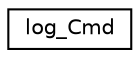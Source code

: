 digraph "Graphical Class Hierarchy"
{
 // INTERACTIVE_SVG=YES
  edge [fontname="Helvetica",fontsize="10",labelfontname="Helvetica",labelfontsize="10"];
  node [fontname="Helvetica",fontsize="10",shape=record];
  rankdir="LR";
  Node1 [label="log_Cmd",height=0.2,width=0.4,color="black", fillcolor="white", style="filled",URL="$structlog__Cmd.html"];
}
